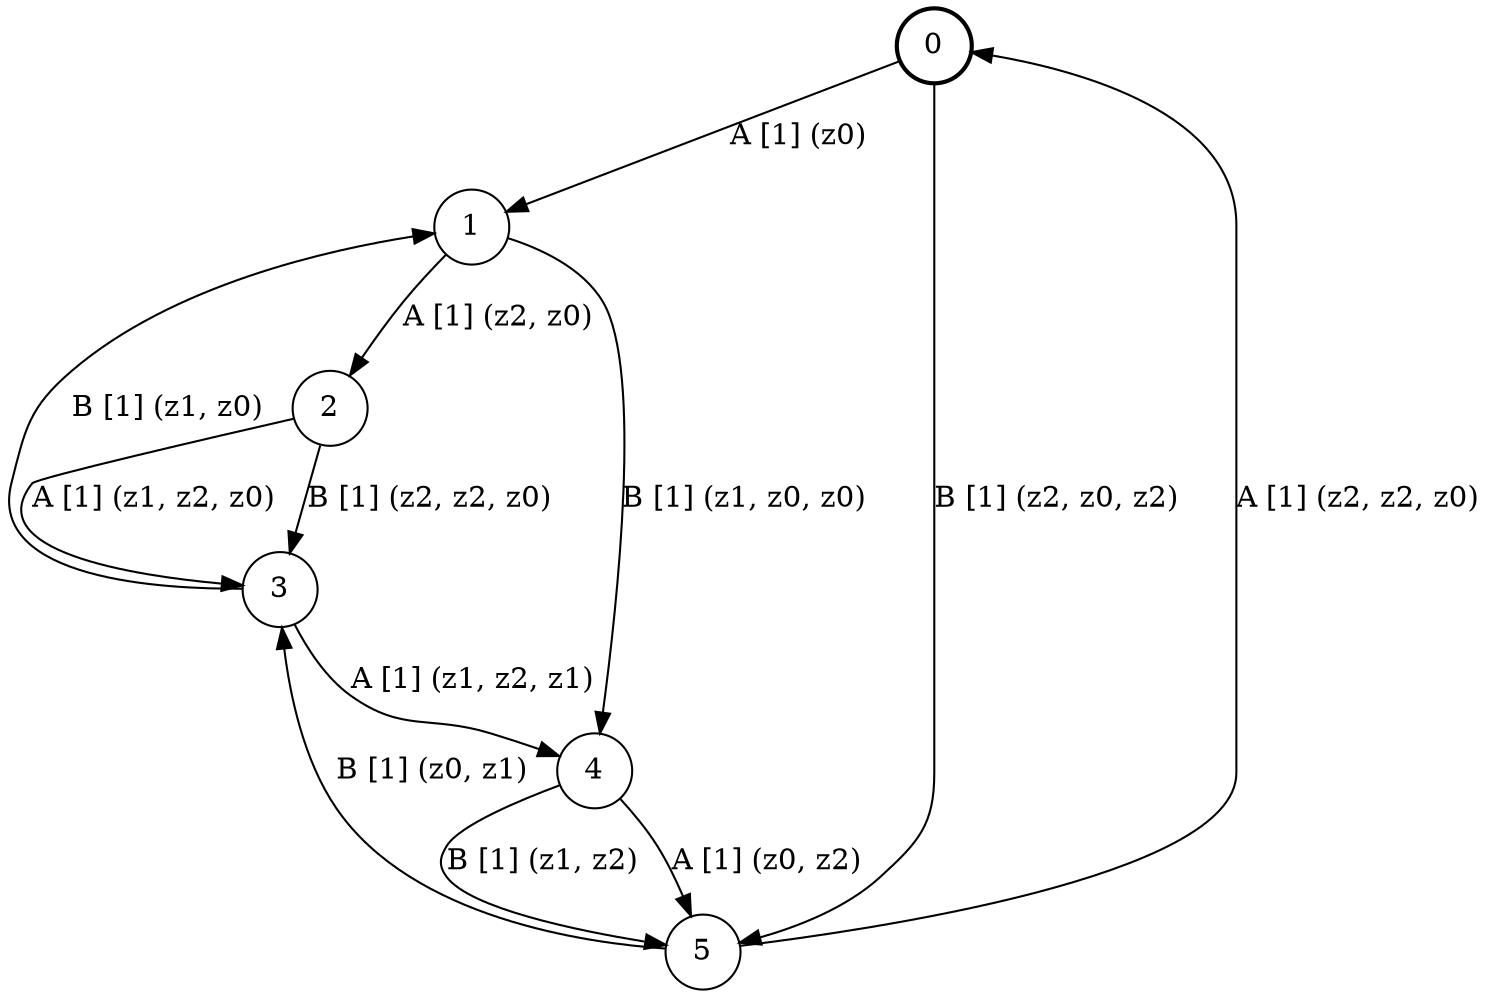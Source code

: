 # generated file, don't try to modify
# command: dot -Tpng <filename> > tree.png
digraph Automaton {
    node [shape = circle];
    0 [style = "bold"];
    0 -> 1 [label = "A [1] (z0) "];
    0 -> 5 [label = "B [1] (z2, z0, z2) "];
    1 -> 2 [label = "A [1] (z2, z0) "];
    1 -> 4 [label = "B [1] (z1, z0, z0) "];
    2 -> 3 [label = "A [1] (z1, z2, z0) "];
    2 -> 3 [label = "B [1] (z2, z2, z0) "];
    3 -> 4 [label = "A [1] (z1, z2, z1) "];
    3 -> 1 [label = "B [1] (z1, z0) "];
    4 -> 5 [label = "A [1] (z0, z2) "];
    4 -> 5 [label = "B [1] (z1, z2) "];
    5 -> 0 [label = "A [1] (z2, z2, z0) "];
    5 -> 3 [label = "B [1] (z0, z1) "];
}
